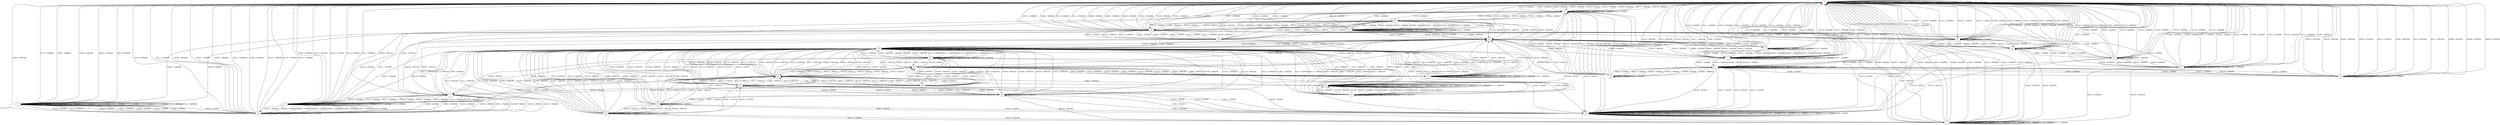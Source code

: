 digraph {
9 [color="red"]
0
1
2
3
4
5
6
7
8
10
11
12
13
14
15
16
17
18
19
20
21
22
23
24
25
26
27
28
29
30
31
32
33
9 -> 9 [label="010---0 / 0000000"]
9 -> 9 [label="010---1 / 0000000"]
9 -> 9 [label="100000- / 0000000"]
9 -> 9 [label="100001- / 0000000"]
9 -> 0 [label="100010- / 0000001"]
9 -> 0 [label="100011- / 0000001"]
9 -> 15 [label="100100- / 1100010"]
9 -> 15 [label="100101- / 1100010"]
9 -> 1 [label="100110- / 0010001"]
9 -> 1 [label="100111- / 0010001"]
9 -> 11 [label="101000- / 0000000"]
9 -> 11 [label="101001- / 0000000"]
9 -> 9 [label="101010- / 0000000"]
9 -> 9 [label="101011- / 0000000"]
9 -> 9 [label="101100- / 0000000"]
9 -> 9 [label="101101- / 0000000"]
9 -> 9 [label="101110- / 0000000"]
9 -> 9 [label="101111- / 0000000"]
9 -> 9 [label="11000-- / 0000000"]
0 -> 9 [label="010---0 / 0000000"]
0 -> 9 [label="010---1 / 0000000"]
0 -> 4 [label="100000- / 0000000"]
0 -> 4 [label="100001- / 0000000"]
0 -> 0 [label="100010- / 0000000"]
0 -> 0 [label="100011- / 0000000"]
0 -> 4 [label="100100- / 0000000"]
0 -> 4 [label="100101- / 0000000"]
0 -> 0 [label="100110- / 0000000"]
0 -> 0 [label="100111- / 0000000"]
0 -> 0 [label="101000- / 0000000"]
0 -> 0 [label="101001- / 0000000"]
0 -> 0 [label="101010- / 0000000"]
0 -> 0 [label="101011- / 0000000"]
0 -> 0 [label="101100- / 0000000"]
0 -> 0 [label="101101- / 0000000"]
0 -> 0 [label="101110- / 0000000"]
0 -> 0 [label="101111- / 0000000"]
0 -> 9 [label="11000-- / 0000000"]
1 -> 9 [label="010---0 / 0000000"]
1 -> 9 [label="010---1 / 0000000"]
1 -> 4 [label="100000- / 0000000"]
1 -> 4 [label="100001- / 0000000"]
1 -> 4 [label="100010- / 0000000"]
1 -> 4 [label="100011- / 0000000"]
1 -> 1 [label="100100- / 0000000"]
1 -> 1 [label="100101- / 0000000"]
1 -> 1 [label="100110- / 0000000"]
1 -> 1 [label="100111- / 0000000"]
1 -> 4 [label="101000- / 0000000"]
1 -> 4 [label="101001- / 0000000"]
1 -> 4 [label="101010- / 0000000"]
1 -> 4 [label="101011- / 0000000"]
1 -> 1 [label="101100- / 0000000"]
1 -> 1 [label="101101- / 0000000"]
1 -> 1 [label="101110- / 0000000"]
1 -> 1 [label="101111- / 0000000"]
1 -> 9 [label="11000-- / 0000000"]
2 -> 9 [label="010---0 / 0000000"]
2 -> 9 [label="010---1 / 0000000"]
2 -> 7 [label="100000- / 0000000"]
2 -> 7 [label="100001- / 0000000"]
2 -> 7 [label="100010- / 0000000"]
2 -> 7 [label="100011- / 0000000"]
2 -> 2 [label="100100- / 0000000"]
2 -> 2 [label="100101- / 0000000"]
2 -> 9 [label="100110- / 0000000"]
2 -> 9 [label="100111- / 0000000"]
2 -> 7 [label="101000- / 0000000"]
2 -> 7 [label="101001- / 0000000"]
2 -> 7 [label="101010- / 0000000"]
2 -> 7 [label="101011- / 0000000"]
2 -> 2 [label="101100- / 0000000"]
2 -> 2 [label="101101- / 0000000"]
2 -> 9 [label="101110- / 0000000"]
2 -> 9 [label="101111- / 0000000"]
2 -> 9 [label="11000-- / 0000000"]
3 -> 9 [label="010---0 / 0000000"]
3 -> 9 [label="010---1 / 0000000"]
3 -> 9 [label="100000- / 0000000"]
3 -> 9 [label="100001- / 0000000"]
3 -> 9 [label="100010- / 0000000"]
3 -> 9 [label="100011- / 0000000"]
3 -> 3 [label="100100- / 0000000"]
3 -> 3 [label="100101- / 0000000"]
3 -> 3 [label="100110- / 0000000"]
3 -> 3 [label="100111- / 0000000"]
3 -> 9 [label="101000- / 0000000"]
3 -> 9 [label="101001- / 0000000"]
3 -> 9 [label="101010- / 0000000"]
3 -> 9 [label="101011- / 0000000"]
3 -> 3 [label="101100- / 0000000"]
3 -> 3 [label="101101- / 0000000"]
3 -> 3 [label="101110- / 0000000"]
3 -> 3 [label="101111- / 0000000"]
3 -> 9 [label="11000-- / 0000000"]
4 -> 9 [label="010---0 / 0000000"]
4 -> 9 [label="010---1 / 0000000"]
4 -> 4 [label="100000- / 0000000"]
4 -> 9 [label="100001- / 0000000"]
4 -> 4 [label="100010- / 0000000"]
4 -> 9 [label="100011- / 0000000"]
4 -> 4 [label="100100- / 0000000"]
4 -> 9 [label="100101- / 0000000"]
4 -> 4 [label="100110- / 0000000"]
4 -> 9 [label="100111- / 0000000"]
4 -> 0 [label="101000- / 0000001"]
4 -> 9 [label="101001- / 0000000"]
4 -> 0 [label="101010- / 0000001"]
4 -> 9 [label="101011- / 0000000"]
4 -> 0 [label="101100- / 0000001"]
4 -> 9 [label="101101- / 0000000"]
4 -> 0 [label="101110- / 0000001"]
4 -> 9 [label="101111- / 0000000"]
4 -> 9 [label="11000-- / 0000000"]
5 -> 9 [label="010---0 / 0000000"]
5 -> 9 [label="010---1 / 0000000"]
5 -> 31 [label="100000- / 0000000"]
5 -> 31 [label="100001- / 0000000"]
5 -> 5 [label="100010- / 0000000"]
5 -> 5 [label="100011- / 0000000"]
5 -> 5 [label="100100- / 0000000"]
5 -> 5 [label="100101- / 0000000"]
5 -> 33 [label="100110- / SILENT"]
5 -> 33 [label="100111- / SILENT"]
5 -> 32 [label="101000- / 0000000"]
5 -> 32 [label="101001- / 0000000"]
5 -> 5 [label="101010- / 0000000"]
5 -> 5 [label="101011- / 0000000"]
5 -> 5 [label="101100- / 0000000"]
5 -> 5 [label="101101- / 0000000"]
5 -> 33 [label="101110- / SILENT"]
5 -> 33 [label="101111- / SILENT"]
5 -> 9 [label="11000-- / 0000000"]
6 -> 9 [label="010---0 / 0000000"]
6 -> 9 [label="010---1 / 0000000"]
6 -> 6 [label="100000- / 0000000"]
6 -> 6 [label="100001- / 0000000"]
6 -> 6 [label="100010- / 0000000"]
6 -> 6 [label="100011- / 0000000"]
6 -> 18 [label="100100- / 0000100"]
6 -> 18 [label="100101- / 0000100"]
6 -> 9 [label="100110- / 0000000"]
6 -> 9 [label="100111- / 0000000"]
6 -> 6 [label="101000- / 0000000"]
6 -> 6 [label="101001- / 0000000"]
6 -> 6 [label="101010- / 0000000"]
6 -> 6 [label="101011- / 0000000"]
6 -> 18 [label="101100- / 0000100"]
6 -> 18 [label="101101- / 0000100"]
6 -> 9 [label="101110- / 0000000"]
6 -> 9 [label="101111- / 0000000"]
6 -> 9 [label="11000-- / 0000000"]
7 -> 9 [label="010---0 / 0000000"]
7 -> 9 [label="010---1 / 0000000"]
7 -> 7 [label="100000- / 0000000"]
7 -> 7 [label="100001- / 0000000"]
7 -> 7 [label="100010- / 0000000"]
7 -> 7 [label="100011- / 0000000"]
7 -> 5 [label="100100- / 1000000"]
7 -> 5 [label="100101- / 1000000"]
7 -> 9 [label="100110- / 0000000"]
7 -> 9 [label="100111- / 0000000"]
7 -> 7 [label="101000- / 0000000"]
7 -> 7 [label="101001- / 0000000"]
7 -> 7 [label="101010- / 0000000"]
7 -> 7 [label="101011- / 0000000"]
7 -> 5 [label="101100- / 1000000"]
7 -> 5 [label="101101- / 1000000"]
7 -> 9 [label="101110- / 0000000"]
7 -> 9 [label="101111- / 0000000"]
7 -> 9 [label="11000-- / 0000000"]
8 -> 9 [label="010---0 / 0000000"]
8 -> 9 [label="010---1 / 0000000"]
8 -> 8 [label="100000- / 0000000"]
8 -> 8 [label="100001- / 0000000"]
8 -> 8 [label="100010- / 0000000"]
8 -> 8 [label="100011- / 0000000"]
8 -> 15 [label="100100- / 1100000"]
8 -> 15 [label="100101- / 1100000"]
8 -> 3 [label="100110- / 0001000"]
8 -> 3 [label="100111- / 0001000"]
8 -> 9 [label="101000- / 0000000"]
8 -> 9 [label="101001- / 0000000"]
8 -> 9 [label="101010- / 0000000"]
8 -> 9 [label="101011- / 0000000"]
8 -> 9 [label="101100- / 0000000"]
8 -> 9 [label="101101- / 0000000"]
8 -> 9 [label="101110- / 0000000"]
8 -> 9 [label="101111- / 0000000"]
8 -> 9 [label="11000-- / 0000000"]
10 -> 9 [label="010---0 / 0000000"]
10 -> 9 [label="010---1 / 0000000"]
10 -> 9 [label="100000- / 0000000"]
10 -> 9 [label="100001- / 0000000"]
10 -> 0 [label="100010- / 0000001"]
10 -> 0 [label="100011- / 0000001"]
10 -> 15 [label="100100- / 1100010"]
10 -> 15 [label="100101- / 1100010"]
10 -> 1 [label="100110- / 0010001"]
10 -> 1 [label="100111- / 0010001"]
10 -> 16 [label="101000- / 0000010"]
10 -> 16 [label="101001- / 0000010"]
10 -> 9 [label="101010- / 0000000"]
10 -> 9 [label="101011- / 0000000"]
10 -> 9 [label="101100- / 0000000"]
10 -> 9 [label="101101- / 0000000"]
10 -> 9 [label="101110- / 0000000"]
10 -> 9 [label="101111- / 0000000"]
10 -> 9 [label="11000-- / 0000000"]
11 -> 9 [label="010---0 / 0000000"]
11 -> 9 [label="010---1 / 0000000"]
11 -> 11 [label="100000- / 0000000"]
11 -> 11 [label="100001- / 0000000"]
11 -> 14 [label="100010- / 0000010"]
11 -> 14 [label="100011- / 0000010"]
11 -> 17 [label="100100- / 0010101"]
11 -> 17 [label="100101- / 0010101"]
11 -> 9 [label="100110- / 0000000"]
11 -> 9 [label="100111- / 0000000"]
11 -> 11 [label="101000- / 0000000"]
11 -> 11 [label="101001- / 0000000"]
11 -> 14 [label="101010- / 0000010"]
11 -> 14 [label="101011- / 0000010"]
11 -> 33 [label="101100- / SILENT"]
11 -> 33 [label="101101- / SILENT"]
11 -> 9 [label="101110- / 0000000"]
11 -> 9 [label="101111- / 0000000"]
11 -> 9 [label="11000-- / 0000000"]
12 -> 9 [label="010---0 / 0000000"]
12 -> 10 [label="010---1 / 0000010"]
12 -> 12 [label="100000- / 0000000"]
12 -> 12 [label="100001- / 0000000"]
12 -> 13 [label="100010- / 1000000"]
12 -> 13 [label="100011- / 1000000"]
12 -> 15 [label="100100- / 1100000"]
12 -> 15 [label="100101- / 1100000"]
12 -> 3 [label="100110- / 0001000"]
12 -> 3 [label="100111- / 0001000"]
12 -> 9 [label="101000- / 0000000"]
12 -> 9 [label="101001- / 0000000"]
12 -> 9 [label="101010- / 0000000"]
12 -> 9 [label="101011- / 0000000"]
12 -> 9 [label="101100- / 0000000"]
12 -> 9 [label="101101- / 0000000"]
12 -> 9 [label="101110- / 0000000"]
12 -> 9 [label="101111- / 0000000"]
12 -> 33 [label="11000-- / SILENT"]
13 -> 10 [label="010---0 / 0000010"]
13 -> 10 [label="010---1 / 0000010"]
13 -> 8 [label="100000- / 0000000"]
13 -> 8 [label="100001- / 0000000"]
13 -> 13 [label="100010- / 0000000"]
13 -> 13 [label="100011- / 0000000"]
13 -> 8 [label="100100- / 0000000"]
13 -> 8 [label="100101- / 0000000"]
13 -> 33 [label="100110- / SILENT"]
13 -> 33 [label="100111- / SILENT"]
13 -> 9 [label="101000- / 0000000"]
13 -> 9 [label="101001- / 0000000"]
13 -> 9 [label="101010- / 0000000"]
13 -> 9 [label="101011- / 0000000"]
13 -> 9 [label="101100- / 0000000"]
13 -> 9 [label="101101- / 0000000"]
13 -> 9 [label="101110- / 0000000"]
13 -> 9 [label="101111- / 0000000"]
13 -> 10 [label="11000-- / 0000010"]
14 -> 10 [label="010---0 / 0000010"]
14 -> 10 [label="010---1 / 0000010"]
14 -> 6 [label="100000- / 0000000"]
14 -> 6 [label="100001- / 0000000"]
14 -> 6 [label="100010- / 0000000"]
14 -> 6 [label="100011- / 0000000"]
14 -> 18 [label="100100- / 0000100"]
14 -> 18 [label="100101- / 0000100"]
14 -> 10 [label="100110- / 0000010"]
14 -> 10 [label="100111- / 0000010"]
14 -> 6 [label="101000- / 0000000"]
14 -> 6 [label="101001- / 0000000"]
14 -> 6 [label="101010- / 0000000"]
14 -> 6 [label="101011- / 0000000"]
14 -> 18 [label="101100- / 0000100"]
14 -> 18 [label="101101- / 0000100"]
14 -> 10 [label="101110- / 0000010"]
14 -> 10 [label="101111- / 0000010"]
14 -> 10 [label="11000-- / 0000010"]
15 -> 10 [label="010---0 / 0000010"]
15 -> 10 [label="010---1 / 0000010"]
15 -> 12 [label="100000- / 0000000"]
15 -> 12 [label="100001- / 0000000"]
15 -> 12 [label="100010- / 0000000"]
15 -> 12 [label="100011- / 0000000"]
15 -> 15 [label="100100- / 0100000"]
15 -> 15 [label="100101- / 0100000"]
15 -> 33 [label="100110- / SILENT"]
15 -> 33 [label="100111- / SILENT"]
15 -> 9 [label="101000- / 0000000"]
15 -> 9 [label="101001- / 0000000"]
15 -> 9 [label="101010- / 0000000"]
15 -> 9 [label="101011- / 0000000"]
15 -> 9 [label="101100- / 0000000"]
15 -> 9 [label="101101- / 0000000"]
15 -> 9 [label="101110- / 0000000"]
15 -> 9 [label="101111- / 0000000"]
15 -> 10 [label="11000-- / 0000010"]
16 -> 10 [label="010---0 / 0000010"]
16 -> 10 [label="010---1 / 0000010"]
16 -> 11 [label="100000- / 0000000"]
16 -> 11 [label="100001- / 0000000"]
16 -> 14 [label="100010- / 0000010"]
16 -> 14 [label="100011- / 0000010"]
16 -> 17 [label="100100- / 0010101"]
16 -> 17 [label="100101- / 0010101"]
16 -> 10 [label="100110- / 0000010"]
16 -> 10 [label="100111- / 0000010"]
16 -> 11 [label="101000- / 0000000"]
16 -> 11 [label="101001- / 0000000"]
16 -> 14 [label="101010- / 0000010"]
16 -> 14 [label="101011- / 0000010"]
16 -> 33 [label="101100- / SILENT"]
16 -> 33 [label="101101- / SILENT"]
16 -> 10 [label="101110- / 0000010"]
16 -> 10 [label="101111- / 0000010"]
16 -> 10 [label="11000-- / 0000010"]
17 -> 23 [label="010---0 / 0000100"]
17 -> 23 [label="010---1 / 0000100"]
17 -> 4 [label="100000- / 0000000"]
17 -> 4 [label="100001- / 0000000"]
17 -> 4 [label="100010- / 0000000"]
17 -> 4 [label="100011- / 0000000"]
17 -> 1 [label="100100- / 0000000"]
17 -> 1 [label="100101- / 0000000"]
17 -> 1 [label="100110- / 0000000"]
17 -> 1 [label="100111- / 0000000"]
17 -> 4 [label="101000- / 0000000"]
17 -> 4 [label="101001- / 0000000"]
17 -> 4 [label="101010- / 0000000"]
17 -> 4 [label="101011- / 0000000"]
17 -> 1 [label="101100- / 0000000"]
17 -> 1 [label="101101- / 0000000"]
17 -> 1 [label="101110- / 0000000"]
17 -> 1 [label="101111- / 0000000"]
17 -> 23 [label="11000-- / 0000100"]
18 -> 23 [label="010---0 / 0000100"]
18 -> 23 [label="010---1 / 0000100"]
18 -> 7 [label="100000- / 0000000"]
18 -> 7 [label="100001- / 0000000"]
18 -> 7 [label="100010- / 0000000"]
18 -> 7 [label="100011- / 0000000"]
18 -> 2 [label="100100- / 0000000"]
18 -> 2 [label="100101- / 0000000"]
18 -> 23 [label="100110- / 0000100"]
18 -> 23 [label="100111- / 0000100"]
18 -> 7 [label="101000- / 0000000"]
18 -> 7 [label="101001- / 0000000"]
18 -> 7 [label="101010- / 0000000"]
18 -> 7 [label="101011- / 0000000"]
18 -> 2 [label="101100- / 0000000"]
18 -> 2 [label="101101- / 0000000"]
18 -> 23 [label="101110- / 0000100"]
18 -> 23 [label="101111- / 0000100"]
18 -> 23 [label="11000-- / 0000100"]
19 -> 23 [label="010---0 / 0000100"]
19 -> 23 [label="010---1 / 0000100"]
19 -> 19 [label="100000- / 0000100"]
19 -> 19 [label="100001- / 0000100"]
19 -> 19 [label="100010- / 0000100"]
19 -> 19 [label="100011- / 0000100"]
19 -> 18 [label="100100- / 0000100"]
19 -> 18 [label="100101- / 0000100"]
19 -> 23 [label="100110- / 0000100"]
19 -> 23 [label="100111- / 0000100"]
19 -> 19 [label="101000- / 0000100"]
19 -> 19 [label="101001- / 0000100"]
19 -> 19 [label="101010- / 0000100"]
19 -> 19 [label="101011- / 0000100"]
19 -> 18 [label="101100- / 0000100"]
19 -> 18 [label="101101- / 0000100"]
19 -> 23 [label="101110- / 0000100"]
19 -> 23 [label="101111- / 0000100"]
19 -> 23 [label="11000-- / 0000100"]
20 -> 23 [label="010---0 / 0000100"]
20 -> 23 [label="010---1 / 0000100"]
20 -> 21 [label="100000- / 0000100"]
20 -> 21 [label="100001- / 0000100"]
20 -> 20 [label="100010- / 0000100"]
20 -> 20 [label="100011- / 0000100"]
20 -> 21 [label="100100- / 0000100"]
20 -> 21 [label="100101- / 0000100"]
20 -> 20 [label="100110- / 0000100"]
20 -> 20 [label="100111- / 0000100"]
20 -> 20 [label="101000- / 0000100"]
20 -> 20 [label="101001- / 0000100"]
20 -> 20 [label="101010- / 0000100"]
20 -> 20 [label="101011- / 0000100"]
20 -> 20 [label="101100- / 0000100"]
20 -> 20 [label="101101- / 0000100"]
20 -> 20 [label="101110- / 0000100"]
20 -> 20 [label="101111- / 0000100"]
20 -> 23 [label="11000-- / 0000100"]
21 -> 23 [label="010---0 / 0000100"]
21 -> 23 [label="010---1 / 0000100"]
21 -> 21 [label="100000- / 0000100"]
21 -> 23 [label="100001- / 0000100"]
21 -> 21 [label="100010- / 0000100"]
21 -> 23 [label="100011- / 0000100"]
21 -> 21 [label="100100- / 0000100"]
21 -> 23 [label="100101- / 0000100"]
21 -> 21 [label="100110- / 0000100"]
21 -> 23 [label="100111- / 0000100"]
21 -> 20 [label="101000- / 0000101"]
21 -> 23 [label="101001- / 0000100"]
21 -> 20 [label="101010- / 0000101"]
21 -> 23 [label="101011- / 0000100"]
21 -> 20 [label="101100- / 0000101"]
21 -> 23 [label="101101- / 0000100"]
21 -> 20 [label="101110- / 0000101"]
21 -> 23 [label="101111- / 0000100"]
21 -> 23 [label="11000-- / 0000100"]
22 -> 23 [label="010---0 / 0000100"]
22 -> 23 [label="010---1 / 0000100"]
22 -> 22 [label="100000- / 0000100"]
22 -> 22 [label="100001- / 0000100"]
22 -> 22 [label="100010- / 0000100"]
22 -> 22 [label="100011- / 0000100"]
22 -> 29 [label="100100- / 1100100"]
22 -> 29 [label="100101- / 1100100"]
22 -> 3 [label="100110- / 0001000"]
22 -> 3 [label="100111- / 0001000"]
22 -> 23 [label="101000- / 0000100"]
22 -> 23 [label="101001- / 0000100"]
22 -> 23 [label="101010- / 0000100"]
22 -> 23 [label="101011- / 0000100"]
22 -> 23 [label="101100- / 0000100"]
22 -> 23 [label="101101- / 0000100"]
22 -> 23 [label="101110- / 0000100"]
22 -> 23 [label="101111- / 0000100"]
22 -> 23 [label="11000-- / 0000100"]
23 -> 23 [label="010---0 / 0000100"]
23 -> 23 [label="010---1 / 0000100"]
23 -> 23 [label="100000- / 0000100"]
23 -> 23 [label="100001- / 0000100"]
23 -> 20 [label="100010- / 0000101"]
23 -> 20 [label="100011- / 0000101"]
23 -> 29 [label="100100- / 1100110"]
23 -> 29 [label="100101- / 1100110"]
23 -> 1 [label="100110- / 0010001"]
23 -> 1 [label="100111- / 0010001"]
23 -> 25 [label="101000- / 0000100"]
23 -> 25 [label="101001- / 0000100"]
23 -> 23 [label="101010- / 0000100"]
23 -> 23 [label="101011- / 0000100"]
23 -> 23 [label="101100- / 0000100"]
23 -> 23 [label="101101- / 0000100"]
23 -> 23 [label="101110- / 0000100"]
23 -> 23 [label="101111- / 0000100"]
23 -> 23 [label="11000-- / 0000100"]
24 -> 23 [label="010---0 / 0000100"]
24 -> 23 [label="010---1 / 0000100"]
24 -> 23 [label="100000- / 0000100"]
24 -> 23 [label="100001- / 0000100"]
24 -> 20 [label="100010- / 0000101"]
24 -> 20 [label="100011- / 0000101"]
24 -> 29 [label="100100- / 1100110"]
24 -> 29 [label="100101- / 1100110"]
24 -> 1 [label="100110- / 0010001"]
24 -> 1 [label="100111- / 0010001"]
24 -> 30 [label="101000- / 0000110"]
24 -> 30 [label="101001- / 0000110"]
24 -> 23 [label="101010- / 0000100"]
24 -> 23 [label="101011- / 0000100"]
24 -> 23 [label="101100- / 0000100"]
24 -> 23 [label="101101- / 0000100"]
24 -> 23 [label="101110- / 0000100"]
24 -> 23 [label="101111- / 0000100"]
24 -> 23 [label="11000-- / 0000100"]
25 -> 23 [label="010---0 / 0000100"]
25 -> 23 [label="010---1 / 0000100"]
25 -> 25 [label="100000- / 0000100"]
25 -> 25 [label="100001- / 0000100"]
25 -> 27 [label="100010- / 0000110"]
25 -> 27 [label="100011- / 0000110"]
25 -> 17 [label="100100- / 0010101"]
25 -> 17 [label="100101- / 0010101"]
25 -> 23 [label="100110- / 0000100"]
25 -> 23 [label="100111- / 0000100"]
25 -> 25 [label="101000- / 0000100"]
25 -> 25 [label="101001- / 0000100"]
25 -> 27 [label="101010- / 0000110"]
25 -> 27 [label="101011- / 0000110"]
25 -> 33 [label="101100- / SILENT"]
25 -> 33 [label="101101- / SILENT"]
25 -> 23 [label="101110- / 0000100"]
25 -> 23 [label="101111- / 0000100"]
25 -> 23 [label="11000-- / 0000100"]
26 -> 23 [label="010---0 / 0000100"]
26 -> 24 [label="010---1 / 0000110"]
26 -> 26 [label="100000- / 0000100"]
26 -> 26 [label="100001- / 0000100"]
26 -> 28 [label="100010- / 1000100"]
26 -> 28 [label="100011- / 1000100"]
26 -> 29 [label="100100- / 1100100"]
26 -> 29 [label="100101- / 1100100"]
26 -> 3 [label="100110- / 0001000"]
26 -> 3 [label="100111- / 0001000"]
26 -> 23 [label="101000- / 0000100"]
26 -> 23 [label="101001- / 0000100"]
26 -> 23 [label="101010- / 0000100"]
26 -> 23 [label="101011- / 0000100"]
26 -> 23 [label="101100- / 0000100"]
26 -> 23 [label="101101- / 0000100"]
26 -> 23 [label="101110- / 0000100"]
26 -> 23 [label="101111- / 0000100"]
26 -> 33 [label="11000-- / SILENT"]
27 -> 24 [label="010---0 / 0000110"]
27 -> 24 [label="010---1 / 0000110"]
27 -> 19 [label="100000- / 0000100"]
27 -> 19 [label="100001- / 0000100"]
27 -> 19 [label="100010- / 0000100"]
27 -> 19 [label="100011- / 0000100"]
27 -> 18 [label="100100- / 0000100"]
27 -> 18 [label="100101- / 0000100"]
27 -> 24 [label="100110- / 0000110"]
27 -> 24 [label="100111- / 0000110"]
27 -> 19 [label="101000- / 0000100"]
27 -> 19 [label="101001- / 0000100"]
27 -> 19 [label="101010- / 0000100"]
27 -> 19 [label="101011- / 0000100"]
27 -> 18 [label="101100- / 0000100"]
27 -> 18 [label="101101- / 0000100"]
27 -> 24 [label="101110- / 0000110"]
27 -> 24 [label="101111- / 0000110"]
27 -> 24 [label="11000-- / 0000110"]
28 -> 24 [label="010---0 / 0000110"]
28 -> 24 [label="010---1 / 0000110"]
28 -> 22 [label="100000- / 0000100"]
28 -> 22 [label="100001- / 0000100"]
28 -> 28 [label="100010- / 0000100"]
28 -> 28 [label="100011- / 0000100"]
28 -> 22 [label="100100- / 0000100"]
28 -> 22 [label="100101- / 0000100"]
28 -> 33 [label="100110- / SILENT"]
28 -> 33 [label="100111- / SILENT"]
28 -> 23 [label="101000- / 0000100"]
28 -> 23 [label="101001- / 0000100"]
28 -> 23 [label="101010- / 0000100"]
28 -> 23 [label="101011- / 0000100"]
28 -> 23 [label="101100- / 0000100"]
28 -> 23 [label="101101- / 0000100"]
28 -> 23 [label="101110- / 0000100"]
28 -> 23 [label="101111- / 0000100"]
28 -> 24 [label="11000-- / 0000110"]
29 -> 24 [label="010---0 / 0000110"]
29 -> 24 [label="010---1 / 0000110"]
29 -> 26 [label="100000- / 0000100"]
29 -> 26 [label="100001- / 0000100"]
29 -> 26 [label="100010- / 0000100"]
29 -> 26 [label="100011- / 0000100"]
29 -> 29 [label="100100- / 0100100"]
29 -> 29 [label="100101- / 0100100"]
29 -> 33 [label="100110- / SILENT"]
29 -> 33 [label="100111- / SILENT"]
29 -> 23 [label="101000- / 0000100"]
29 -> 23 [label="101001- / 0000100"]
29 -> 23 [label="101010- / 0000100"]
29 -> 23 [label="101011- / 0000100"]
29 -> 23 [label="101100- / 0000100"]
29 -> 23 [label="101101- / 0000100"]
29 -> 23 [label="101110- / 0000100"]
29 -> 23 [label="101111- / 0000100"]
29 -> 24 [label="11000-- / 0000110"]
30 -> 24 [label="010---0 / 0000110"]
30 -> 24 [label="010---1 / 0000110"]
30 -> 25 [label="100000- / 0000100"]
30 -> 25 [label="100001- / 0000100"]
30 -> 27 [label="100010- / 0000110"]
30 -> 27 [label="100011- / 0000110"]
30 -> 17 [label="100100- / 0010101"]
30 -> 17 [label="100101- / 0010101"]
30 -> 24 [label="100110- / 0000110"]
30 -> 24 [label="100111- / 0000110"]
30 -> 25 [label="101000- / 0000100"]
30 -> 25 [label="101001- / 0000100"]
30 -> 27 [label="101010- / 0000110"]
30 -> 27 [label="101011- / 0000110"]
30 -> 33 [label="101100- / SILENT"]
30 -> 33 [label="101101- / SILENT"]
30 -> 24 [label="101110- / 0000110"]
30 -> 24 [label="101111- / 0000110"]
30 -> 24 [label="11000-- / 0000110"]
31 -> 9 [label="010---0 / 0001000"]
31 -> 9 [label="010---1 / 0001000"]
31 -> 31 [label="100000- / 0000000"]
31 -> 31 [label="100001- / 0000000"]
31 -> 5 [label="100010- / 1000000"]
31 -> 5 [label="100011- / 1000000"]
31 -> 5 [label="100100- / 1000000"]
31 -> 5 [label="100101- / 1000000"]
31 -> 9 [label="100110- / 0001000"]
31 -> 9 [label="100111- / 0001000"]
31 -> 11 [label="101000- / 0001000"]
31 -> 11 [label="101001- / 0001000"]
31 -> 11 [label="101010- / 0001000"]
31 -> 11 [label="101011- / 0001000"]
31 -> 11 [label="101100- / 0001000"]
31 -> 11 [label="101101- / 0001000"]
31 -> 11 [label="101110- / 0001000"]
31 -> 11 [label="101111- / 0001000"]
31 -> 9 [label="11000-- / 0001000"]
32 -> 9 [label="010---0 / 0001000"]
32 -> 9 [label="010---1 / 0001000"]
32 -> 9 [label="100000- / 0001000"]
32 -> 9 [label="100001- / 0001000"]
32 -> 9 [label="100010- / 0001000"]
32 -> 9 [label="100011- / 0001000"]
32 -> 9 [label="100100- / 0001000"]
32 -> 9 [label="100101- / 0001000"]
32 -> 9 [label="100110- / 0001000"]
32 -> 9 [label="100111- / 0001000"]
32 -> 32 [label="101000- / 0000000"]
32 -> 32 [label="101001- / 0000000"]
32 -> 5 [label="101010- / 1000000"]
32 -> 5 [label="101011- / 1000000"]
32 -> 5 [label="101100- / 1000000"]
32 -> 5 [label="101101- / 1000000"]
32 -> 32 [label="101110- / 0000000"]
32 -> 32 [label="101111- / 0000000"]
32 -> 9 [label="11000-- / 0001000"]
33 -> 33 [label="010---0 / SILENT"]
33 -> 33 [label="010---1 / SILENT"]
33 -> 33 [label="100000- / SILENT"]
33 -> 33 [label="100001- / SILENT"]
33 -> 33 [label="100010- / SILENT"]
33 -> 33 [label="100011- / SILENT"]
33 -> 33 [label="100100- / SILENT"]
33 -> 33 [label="100101- / SILENT"]
33 -> 33 [label="100110- / SILENT"]
33 -> 33 [label="100111- / SILENT"]
33 -> 33 [label="101000- / SILENT"]
33 -> 33 [label="101001- / SILENT"]
33 -> 33 [label="101010- / SILENT"]
33 -> 33 [label="101011- / SILENT"]
33 -> 33 [label="101100- / SILENT"]
33 -> 33 [label="101101- / SILENT"]
33 -> 33 [label="101110- / SILENT"]
33 -> 33 [label="101111- / SILENT"]
33 -> 33 [label="11000-- / SILENT"]
}
